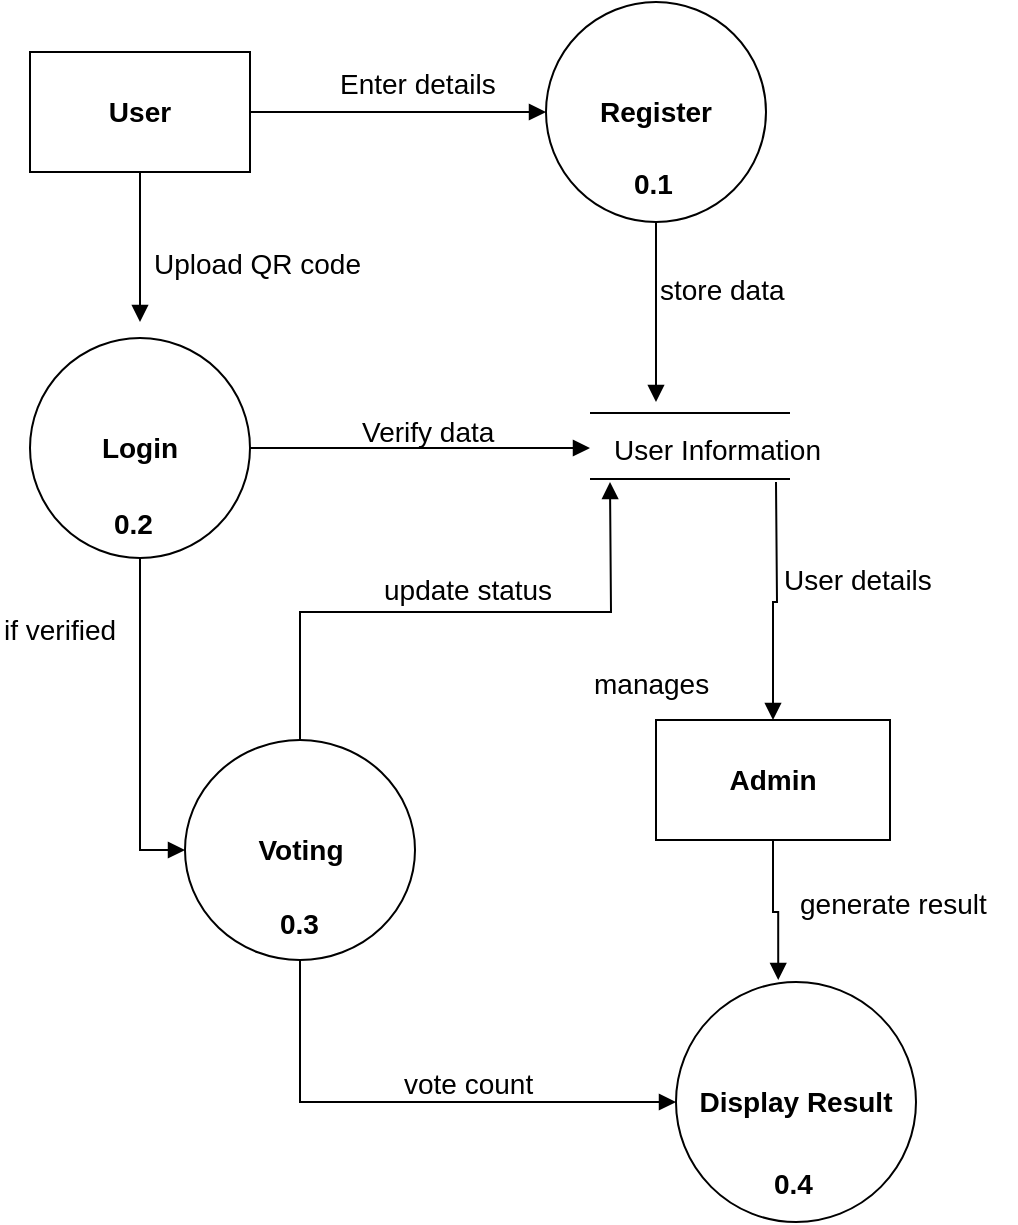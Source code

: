 <mxfile version="13.0.3" type="device" pages="2"><diagram id="kuHG2tUU0YZ-lEo10BKb" name="Page-1"><mxGraphModel dx="1679" dy="1663" grid="1" gridSize="10" guides="1" tooltips="1" connect="1" arrows="1" fold="1" page="1" pageScale="1" pageWidth="827" pageHeight="1169" math="0" shadow="0"><root><mxCell id="0"/><mxCell id="1" parent="0"/><mxCell id="TZwJahg-0mh_K7rPESxD-1" style="edgeStyle=orthogonalEdgeStyle;rounded=0;orthogonalLoop=1;jettySize=auto;html=1;exitX=0.5;exitY=1;exitDx=0;exitDy=0;fontSize=14;endArrow=block;endFill=1;" parent="1" source="TZwJahg-0mh_K7rPESxD-2" edge="1"><mxGeometry relative="1" as="geometry"><mxPoint x="-35" y="130" as="targetPoint"/></mxGeometry></mxCell><mxCell id="0wk1nj4ehHpMdKB16FNr-2" style="edgeStyle=orthogonalEdgeStyle;rounded=0;orthogonalLoop=1;jettySize=auto;html=1;exitX=1;exitY=0.5;exitDx=0;exitDy=0;entryX=0;entryY=0.5;entryDx=0;entryDy=0;endArrow=block;endFill=1;" parent="1" source="TZwJahg-0mh_K7rPESxD-2" target="TZwJahg-0mh_K7rPESxD-33" edge="1"><mxGeometry relative="1" as="geometry"/></mxCell><mxCell id="TZwJahg-0mh_K7rPESxD-2" value="&lt;font size=&quot;1&quot;&gt;&lt;b style=&quot;font-size: 14px&quot;&gt;User&lt;/b&gt;&lt;/font&gt;" style="rounded=0;whiteSpace=wrap;html=1;" parent="1" vertex="1"><mxGeometry x="-90" y="-5" width="110" height="60" as="geometry"/></mxCell><mxCell id="TZwJahg-0mh_K7rPESxD-4" style="edgeStyle=orthogonalEdgeStyle;rounded=0;orthogonalLoop=1;jettySize=auto;html=1;entryX=0.426;entryY=-0.008;entryDx=0;entryDy=0;entryPerimeter=0;fontSize=14;endArrow=block;endFill=1;" parent="1" source="TZwJahg-0mh_K7rPESxD-5" target="TZwJahg-0mh_K7rPESxD-13" edge="1"><mxGeometry relative="1" as="geometry"><Array as="points"><mxPoint x="282" y="425"/><mxPoint x="284" y="425"/></Array></mxGeometry></mxCell><mxCell id="TZwJahg-0mh_K7rPESxD-5" value="&lt;font size=&quot;1&quot;&gt;&lt;b style=&quot;font-size: 14px&quot;&gt;Admin&lt;/b&gt;&lt;/font&gt;" style="rounded=0;whiteSpace=wrap;html=1;" parent="1" vertex="1"><mxGeometry x="223" y="329" width="117" height="60" as="geometry"/></mxCell><mxCell id="TZwJahg-0mh_K7rPESxD-6" style="edgeStyle=orthogonalEdgeStyle;rounded=0;orthogonalLoop=1;jettySize=auto;html=1;fontSize=14;entryX=0;entryY=0.5;entryDx=0;entryDy=0;endArrow=block;endFill=1;" parent="1" source="TZwJahg-0mh_K7rPESxD-7" target="TZwJahg-0mh_K7rPESxD-12" edge="1"><mxGeometry relative="1" as="geometry"><Array as="points"><mxPoint x="-35" y="394"/></Array></mxGeometry></mxCell><mxCell id="0wk1nj4ehHpMdKB16FNr-16" style="edgeStyle=orthogonalEdgeStyle;rounded=0;orthogonalLoop=1;jettySize=auto;html=1;endArrow=block;endFill=1;" parent="1" source="TZwJahg-0mh_K7rPESxD-7" edge="1"><mxGeometry relative="1" as="geometry"><mxPoint x="190" y="193" as="targetPoint"/></mxGeometry></mxCell><mxCell id="TZwJahg-0mh_K7rPESxD-7" value="Login" style="ellipse;whiteSpace=wrap;html=1;fontStyle=1;fontSize=14;" parent="1" vertex="1"><mxGeometry x="-90" y="138" width="110" height="110" as="geometry"/></mxCell><mxCell id="TZwJahg-0mh_K7rPESxD-10" style="edgeStyle=orthogonalEdgeStyle;rounded=0;orthogonalLoop=1;jettySize=auto;html=1;fontSize=14;entryX=0;entryY=0.5;entryDx=0;entryDy=0;exitX=0.5;exitY=1;exitDx=0;exitDy=0;endArrow=block;endFill=1;" parent="1" source="TZwJahg-0mh_K7rPESxD-12" target="TZwJahg-0mh_K7rPESxD-13" edge="1"><mxGeometry relative="1" as="geometry"><mxPoint x="145" y="520" as="targetPoint"/></mxGeometry></mxCell><mxCell id="TZwJahg-0mh_K7rPESxD-11" style="edgeStyle=orthogonalEdgeStyle;rounded=0;orthogonalLoop=1;jettySize=auto;html=1;exitX=0.5;exitY=0;exitDx=0;exitDy=0;fontSize=14;endArrow=block;endFill=1;" parent="1" source="TZwJahg-0mh_K7rPESxD-12" edge="1"><mxGeometry relative="1" as="geometry"><mxPoint x="200" y="210" as="targetPoint"/></mxGeometry></mxCell><mxCell id="TZwJahg-0mh_K7rPESxD-12" value="Voting" style="ellipse;whiteSpace=wrap;html=1;fontStyle=1;fontSize=14;" parent="1" vertex="1"><mxGeometry x="-12.5" y="339" width="115" height="110" as="geometry"/></mxCell><mxCell id="TZwJahg-0mh_K7rPESxD-13" value="Display Result" style="ellipse;whiteSpace=wrap;html=1;fontStyle=1;fontSize=14;" parent="1" vertex="1"><mxGeometry x="233" y="460" width="120" height="120" as="geometry"/></mxCell><mxCell id="TZwJahg-0mh_K7rPESxD-16" value="" style="shape=link;html=1;fontSize=14;width=33;" parent="1" edge="1"><mxGeometry width="50" height="50" relative="1" as="geometry"><mxPoint x="190" y="192" as="sourcePoint"/><mxPoint x="290" y="192" as="targetPoint"/></mxGeometry></mxCell><mxCell id="TZwJahg-0mh_K7rPESxD-18" style="edgeStyle=orthogonalEdgeStyle;rounded=0;orthogonalLoop=1;jettySize=auto;html=1;entryX=0.5;entryY=0;entryDx=0;entryDy=0;fontSize=14;endArrow=block;endFill=1;" parent="1" target="TZwJahg-0mh_K7rPESxD-5" edge="1"><mxGeometry relative="1" as="geometry"><mxPoint x="283" y="210" as="sourcePoint"/></mxGeometry></mxCell><mxCell id="TZwJahg-0mh_K7rPESxD-20" value="User Information" style="text;html=1;resizable=0;points=[];autosize=1;align=left;verticalAlign=top;spacingTop=-4;fontSize=14;" parent="1" vertex="1"><mxGeometry x="200" y="183" width="120" height="20" as="geometry"/></mxCell><mxCell id="TZwJahg-0mh_K7rPESxD-21" value="vote count" style="text;html=1;resizable=0;points=[];autosize=1;align=left;verticalAlign=top;spacingTop=-4;fontSize=14;" parent="1" vertex="1"><mxGeometry x="95" y="500" width="80" height="20" as="geometry"/></mxCell><mxCell id="TZwJahg-0mh_K7rPESxD-22" value="if verified" style="text;html=1;resizable=0;points=[];autosize=1;align=left;verticalAlign=top;spacingTop=-4;fontSize=14;" parent="1" vertex="1"><mxGeometry x="-105" y="273" width="70" height="20" as="geometry"/></mxCell><mxCell id="TZwJahg-0mh_K7rPESxD-23" value="manages" style="text;html=1;resizable=0;points=[];autosize=1;align=left;verticalAlign=top;spacingTop=-4;fontSize=14;" parent="1" vertex="1"><mxGeometry x="190" y="300" width="70" height="20" as="geometry"/></mxCell><mxCell id="TZwJahg-0mh_K7rPESxD-24" value="generate result" style="text;html=1;resizable=0;points=[];autosize=1;align=left;verticalAlign=top;spacingTop=-4;fontSize=14;" parent="1" vertex="1"><mxGeometry x="293" y="410" width="110" height="20" as="geometry"/></mxCell><mxCell id="TZwJahg-0mh_K7rPESxD-25" value="User details" style="text;html=1;resizable=0;points=[];autosize=1;align=left;verticalAlign=top;spacingTop=-4;fontSize=14;" parent="1" vertex="1"><mxGeometry x="285" y="248" width="90" height="20" as="geometry"/></mxCell><mxCell id="TZwJahg-0mh_K7rPESxD-26" value="update status" style="text;html=1;resizable=0;points=[];autosize=1;align=left;verticalAlign=top;spacingTop=-4;fontSize=14;" parent="1" vertex="1"><mxGeometry x="85" y="253" width="100" height="20" as="geometry"/></mxCell><mxCell id="0wk1nj4ehHpMdKB16FNr-9" style="edgeStyle=orthogonalEdgeStyle;rounded=0;orthogonalLoop=1;jettySize=auto;html=1;exitX=0.5;exitY=1;exitDx=0;exitDy=0;endArrow=block;endFill=1;" parent="1" source="TZwJahg-0mh_K7rPESxD-33" edge="1"><mxGeometry relative="1" as="geometry"><mxPoint x="223" y="170" as="targetPoint"/></mxGeometry></mxCell><mxCell id="TZwJahg-0mh_K7rPESxD-33" value="Register" style="ellipse;whiteSpace=wrap;html=1;fontStyle=1;fontSize=14;" parent="1" vertex="1"><mxGeometry x="168" y="-30" width="110" height="110" as="geometry"/></mxCell><mxCell id="0wk1nj4ehHpMdKB16FNr-4" value="&lt;font style=&quot;font-size: 14px&quot;&gt;Upload QR code&amp;nbsp;&lt;/font&gt;" style="text;html=1;resizable=0;points=[];autosize=1;align=left;verticalAlign=top;spacingTop=-4;" parent="1" vertex="1"><mxGeometry x="-30" y="90" width="120" height="20" as="geometry"/></mxCell><mxCell id="0wk1nj4ehHpMdKB16FNr-5" value="&lt;font style=&quot;font-size: 14px&quot;&gt;Enter details&lt;/font&gt;" style="text;html=1;resizable=0;points=[];autosize=1;align=left;verticalAlign=top;spacingTop=-4;" parent="1" vertex="1"><mxGeometry x="62.5" width="90" height="20" as="geometry"/></mxCell><mxCell id="0wk1nj4ehHpMdKB16FNr-7" value="&lt;font style=&quot;font-size: 14px&quot;&gt;store data&lt;/font&gt;" style="text;html=1;resizable=0;points=[];autosize=1;align=left;verticalAlign=top;spacingTop=-4;" parent="1" vertex="1"><mxGeometry x="223" y="102.5" width="80" height="20" as="geometry"/></mxCell><mxCell id="0wk1nj4ehHpMdKB16FNr-17" value="&lt;font style=&quot;font-size: 14px&quot;&gt;Verify data&lt;/font&gt;" style="text;html=1;resizable=0;points=[];autosize=1;align=left;verticalAlign=top;spacingTop=-4;" parent="1" vertex="1"><mxGeometry x="74" y="174" width="80" height="20" as="geometry"/></mxCell><mxCell id="0wk1nj4ehHpMdKB16FNr-19" value="&lt;font style=&quot;font-size: 14px&quot;&gt;&lt;b&gt;0.2&lt;/b&gt;&lt;/font&gt;" style="text;html=1;resizable=0;points=[];autosize=1;align=left;verticalAlign=top;spacingTop=-4;" parent="1" vertex="1"><mxGeometry x="-50" y="220" width="30" height="20" as="geometry"/></mxCell><mxCell id="0wk1nj4ehHpMdKB16FNr-20" value="&lt;font style=&quot;font-size: 14px&quot;&gt;&lt;b&gt;0.1&lt;/b&gt;&lt;/font&gt;" style="text;html=1;resizable=0;points=[];autosize=1;align=left;verticalAlign=top;spacingTop=-4;" parent="1" vertex="1"><mxGeometry x="210" y="50" width="30" height="20" as="geometry"/></mxCell><mxCell id="0wk1nj4ehHpMdKB16FNr-21" value="&lt;font style=&quot;font-size: 14px&quot;&gt;&lt;b&gt;0.4&lt;/b&gt;&lt;/font&gt;" style="text;html=1;resizable=0;points=[];autosize=1;align=left;verticalAlign=top;spacingTop=-4;" parent="1" vertex="1"><mxGeometry x="280" y="550" width="30" height="20" as="geometry"/></mxCell><mxCell id="0wk1nj4ehHpMdKB16FNr-22" value="&lt;font style=&quot;font-size: 14px&quot;&gt;&lt;b&gt;0.3&lt;/b&gt;&lt;/font&gt;" style="text;html=1;resizable=0;points=[];autosize=1;align=left;verticalAlign=top;spacingTop=-4;" parent="1" vertex="1"><mxGeometry x="32.5" y="420" width="30" height="20" as="geometry"/></mxCell></root></mxGraphModel></diagram><diagram id="WwwAO_Op5Prr0BHmniYk" name="Page-2"><mxGraphModel dx="1116" dy="595" grid="1" gridSize="10" guides="1" tooltips="1" connect="1" arrows="1" fold="1" page="1" pageScale="1" pageWidth="827" pageHeight="1169" math="0" shadow="0">&#xa;      <root>&#xa;        <mxCell id="fbGXkwnf5bA1gpODQvGY-0"/>&#xa;        <mxCell id="fbGXkwnf5bA1gpODQvGY-1" parent="fbGXkwnf5bA1gpODQvGY-0"/>&#xa;      </root>&#xa;    </mxGraphModel></diagram></mxfile>